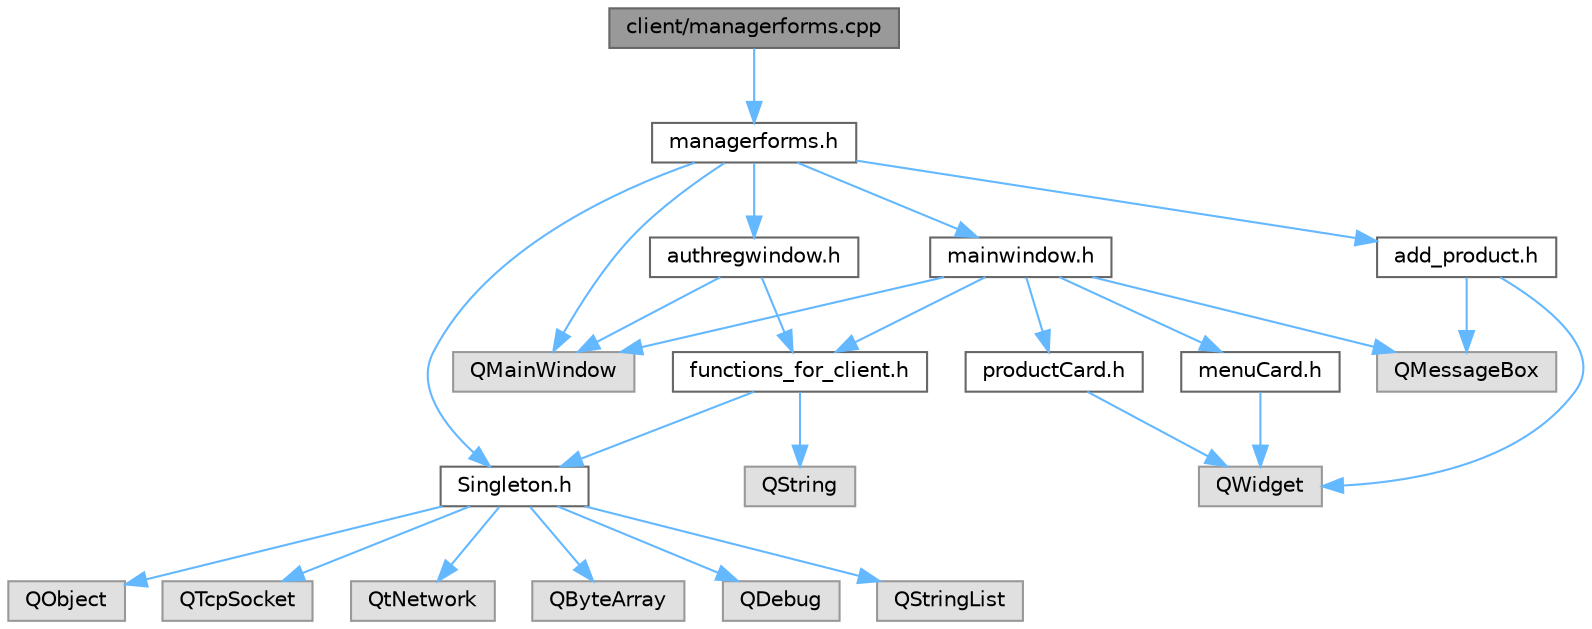 digraph "client/managerforms.cpp"
{
 // LATEX_PDF_SIZE
  bgcolor="transparent";
  edge [fontname=Helvetica,fontsize=10,labelfontname=Helvetica,labelfontsize=10];
  node [fontname=Helvetica,fontsize=10,shape=box,height=0.2,width=0.4];
  Node1 [id="Node000001",label="client/managerforms.cpp",height=0.2,width=0.4,color="gray40", fillcolor="grey60", style="filled", fontcolor="black",tooltip=" "];
  Node1 -> Node2 [id="edge26_Node000001_Node000002",color="steelblue1",style="solid",tooltip=" "];
  Node2 [id="Node000002",label="managerforms.h",height=0.2,width=0.4,color="grey40", fillcolor="white", style="filled",URL="$managerforms_8h.html",tooltip=" "];
  Node2 -> Node3 [id="edge27_Node000002_Node000003",color="steelblue1",style="solid",tooltip=" "];
  Node3 [id="Node000003",label="QMainWindow",height=0.2,width=0.4,color="grey60", fillcolor="#E0E0E0", style="filled",tooltip=" "];
  Node2 -> Node4 [id="edge28_Node000002_Node000004",color="steelblue1",style="solid",tooltip=" "];
  Node4 [id="Node000004",label="add_product.h",height=0.2,width=0.4,color="grey40", fillcolor="white", style="filled",URL="$add__product_8h.html",tooltip=" "];
  Node4 -> Node5 [id="edge29_Node000004_Node000005",color="steelblue1",style="solid",tooltip=" "];
  Node5 [id="Node000005",label="QWidget",height=0.2,width=0.4,color="grey60", fillcolor="#E0E0E0", style="filled",tooltip=" "];
  Node4 -> Node6 [id="edge30_Node000004_Node000006",color="steelblue1",style="solid",tooltip=" "];
  Node6 [id="Node000006",label="QMessageBox",height=0.2,width=0.4,color="grey60", fillcolor="#E0E0E0", style="filled",tooltip=" "];
  Node2 -> Node7 [id="edge31_Node000002_Node000007",color="steelblue1",style="solid",tooltip=" "];
  Node7 [id="Node000007",label="authregwindow.h",height=0.2,width=0.4,color="grey40", fillcolor="white", style="filled",URL="$authregwindow_8h.html",tooltip=" "];
  Node7 -> Node3 [id="edge32_Node000007_Node000003",color="steelblue1",style="solid",tooltip=" "];
  Node7 -> Node8 [id="edge33_Node000007_Node000008",color="steelblue1",style="solid",tooltip=" "];
  Node8 [id="Node000008",label="functions_for_client.h",height=0.2,width=0.4,color="grey40", fillcolor="white", style="filled",URL="$functions__for__client_8h.html",tooltip=" "];
  Node8 -> Node9 [id="edge34_Node000008_Node000009",color="steelblue1",style="solid",tooltip=" "];
  Node9 [id="Node000009",label="QString",height=0.2,width=0.4,color="grey60", fillcolor="#E0E0E0", style="filled",tooltip=" "];
  Node8 -> Node10 [id="edge35_Node000008_Node000010",color="steelblue1",style="solid",tooltip=" "];
  Node10 [id="Node000010",label="Singleton.h",height=0.2,width=0.4,color="grey40", fillcolor="white", style="filled",URL="$_singleton_8h.html",tooltip=" "];
  Node10 -> Node11 [id="edge36_Node000010_Node000011",color="steelblue1",style="solid",tooltip=" "];
  Node11 [id="Node000011",label="QObject",height=0.2,width=0.4,color="grey60", fillcolor="#E0E0E0", style="filled",tooltip=" "];
  Node10 -> Node12 [id="edge37_Node000010_Node000012",color="steelblue1",style="solid",tooltip=" "];
  Node12 [id="Node000012",label="QTcpSocket",height=0.2,width=0.4,color="grey60", fillcolor="#E0E0E0", style="filled",tooltip=" "];
  Node10 -> Node13 [id="edge38_Node000010_Node000013",color="steelblue1",style="solid",tooltip=" "];
  Node13 [id="Node000013",label="QtNetwork",height=0.2,width=0.4,color="grey60", fillcolor="#E0E0E0", style="filled",tooltip=" "];
  Node10 -> Node14 [id="edge39_Node000010_Node000014",color="steelblue1",style="solid",tooltip=" "];
  Node14 [id="Node000014",label="QByteArray",height=0.2,width=0.4,color="grey60", fillcolor="#E0E0E0", style="filled",tooltip=" "];
  Node10 -> Node15 [id="edge40_Node000010_Node000015",color="steelblue1",style="solid",tooltip=" "];
  Node15 [id="Node000015",label="QDebug",height=0.2,width=0.4,color="grey60", fillcolor="#E0E0E0", style="filled",tooltip=" "];
  Node10 -> Node16 [id="edge41_Node000010_Node000016",color="steelblue1",style="solid",tooltip=" "];
  Node16 [id="Node000016",label="QStringList",height=0.2,width=0.4,color="grey60", fillcolor="#E0E0E0", style="filled",tooltip=" "];
  Node2 -> Node17 [id="edge42_Node000002_Node000017",color="steelblue1",style="solid",tooltip=" "];
  Node17 [id="Node000017",label="mainwindow.h",height=0.2,width=0.4,color="grey40", fillcolor="white", style="filled",URL="$mainwindow_8h.html",tooltip=" "];
  Node17 -> Node3 [id="edge43_Node000017_Node000003",color="steelblue1",style="solid",tooltip=" "];
  Node17 -> Node8 [id="edge44_Node000017_Node000008",color="steelblue1",style="solid",tooltip=" "];
  Node17 -> Node18 [id="edge45_Node000017_Node000018",color="steelblue1",style="solid",tooltip=" "];
  Node18 [id="Node000018",label="productCard.h",height=0.2,width=0.4,color="grey40", fillcolor="white", style="filled",URL="$product_card_8h.html",tooltip=" "];
  Node18 -> Node5 [id="edge46_Node000018_Node000005",color="steelblue1",style="solid",tooltip=" "];
  Node17 -> Node19 [id="edge47_Node000017_Node000019",color="steelblue1",style="solid",tooltip=" "];
  Node19 [id="Node000019",label="menuCard.h",height=0.2,width=0.4,color="grey40", fillcolor="white", style="filled",URL="$menu_card_8h.html",tooltip=" "];
  Node19 -> Node5 [id="edge48_Node000019_Node000005",color="steelblue1",style="solid",tooltip=" "];
  Node17 -> Node6 [id="edge49_Node000017_Node000006",color="steelblue1",style="solid",tooltip=" "];
  Node2 -> Node10 [id="edge50_Node000002_Node000010",color="steelblue1",style="solid",tooltip=" "];
}
